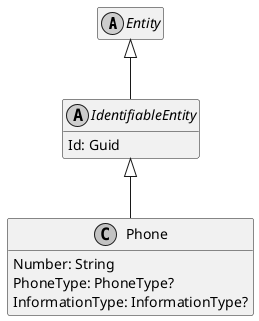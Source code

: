 ﻿@startuml
skinparam monochrome true
hide empty members

abstract class Entity {
}

Entity <|-- IdentifiableEntity

abstract class IdentifiableEntity {
    Id: Guid
}

IdentifiableEntity <|-- Phone

class Phone {
    Number: String
    PhoneType: PhoneType?
    InformationType: InformationType?
}

@enduml
